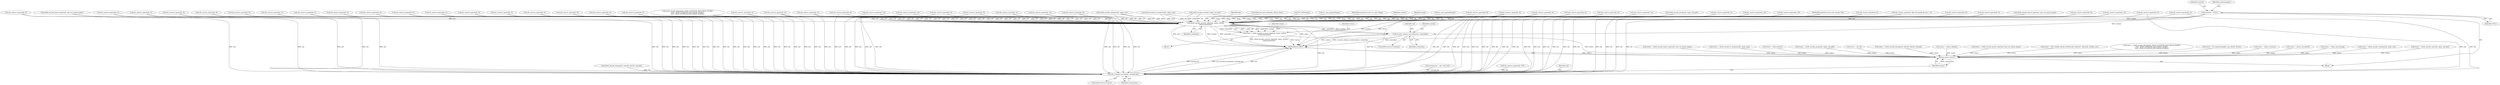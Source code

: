 digraph "0_linux_c70422f760c120480fee4de6c38804c72aa26bc1_12@pointer" {
"1000159" [label="(Call,*context = NULL)"];
"1001870" [label="(Call,nfsd4_encode_security_label(xdr, rqstp, context,\n\t\t\t\t\t\t\t\tcontextlen))"];
"1001868" [label="(Call,status = nfsd4_encode_security_label(xdr, rqstp, context,\n\t\t\t\t\t\t\t\tcontextlen))"];
"1001921" [label="(Return,return status;)"];
"1001904" [label="(Call,security_release_secctx(context, contextlen))"];
"1001918" [label="(Call,xdr_truncate_encode(xdr, starting_len))"];
"1001801" [label="(Call,status = nfsd4_encode_layout_types(xdr, exp->ex_layout_types))"];
"1000389" [label="(Call,nfsd4_encode_bitmap(xdr, bmval0, bmval1, bmval2))"];
"1001876" [label="(Identifier,status)"];
"1001331" [label="(Call,xdr_reserve_space(xdr, 8))"];
"1001803" [label="(Call,nfsd4_encode_layout_types(xdr, exp->ex_layout_types))"];
"1000160" [label="(Identifier,context)"];
"1001908" [label="(Identifier,acl)"];
"1000646" [label="(Call,xdr_reserve_space(xdr, 4))"];
"1001204" [label="(Call,status = nfsd4_encode_fs_locations(xdr, rqstp, exp))"];
"1001487" [label="(Call,xdr_reserve_space(xdr, 8))"];
"1001287" [label="(Call,xdr_reserve_space(xdr, 4))"];
"1001220" [label="(Call,xdr_reserve_space(xdr, 4))"];
"1001435" [label="(Call,nfsd4_encode_group(xdr, rqstp, stat.gid))"];
"1001906" [label="(Identifier,contextlen)"];
"1001871" [label="(Identifier,xdr)"];
"1001924" [label="(Call,status = nfserrno(err))"];
"1001433" [label="(Call,status = nfsd4_encode_group(xdr, rqstp, stat.gid))"];
"1001855" [label="(Call,nfsd4_encode_bitmap(xdr, NFSD_SUPPATTR_EXCLCREAT_WORD0,\n\t\t\t\t\t\t  NFSD_SUPPATTR_EXCLCREAT_WORD1,\n\t\t\t\t\t\t  NFSD_SUPPATTR_EXCLCREAT_WORD2))"];
"1001833" [label="(Call,xdr_reserve_space(xdr, 4))"];
"1001867" [label="(Block,)"];
"1000567" [label="(Call,xdr_reserve_space(xdr, 4))"];
"1000306" [label="(Call,nfsd4_get_nfs4_acl(rqstp, dentry, &acl))"];
"1001081" [label="(Call,xdr_reserve_space(xdr, fhp->fh_handle.fh_size + 4))"];
"1001898" [label="(Call,status = nfs_ok)"];
"1001137" [label="(Call,xdr_reserve_space(xdr, 8))"];
"1000387" [label="(Call,status = nfsd4_encode_bitmap(xdr, bmval0, bmval1, bmval2))"];
"1001353" [label="(Call,xdr_reserve_space(xdr, 4))"];
"1000973" [label="(Call,xdr_reserve_space(xdr, 4))"];
"1001267" [label="(Call,xdr_reserve_space(xdr, 4))"];
"1000276" [label="(Call,status = nfserr_jukebox)"];
"1000186" [label="(Call,SVC_NET(rqstp))"];
"1000110" [label="(Block,)"];
"1001116" [label="(Call,xdr_reserve_space(xdr, 8))"];
"1001646" [label="(Call,xdr_reserve_space(xdr, 12))"];
"1001816" [label="(Call,status = nfsd4_encode_layout_types(xdr, exp->ex_layout_types))"];
"1001869" [label="(Identifier,status)"];
"1000205" [label="(Call,status = fattr_handle_absent_fs(&bmval0, &bmval1, &bmval2, &rdattr_err))"];
"1001344" [label="(Call,svc_max_payload(rqstp))"];
"1000108" [label="(MethodParameterIn,struct svc_rqst *rqstp)"];
"1000686" [label="(Call,xdr_reserve_space(xdr, 4))"];
"1001713" [label="(Call,xdr_reserve_space(xdr, 12))"];
"1001240" [label="(Call,xdr_reserve_space(xdr, 8))"];
"1001041" [label="(Call,xdr_reserve_space(xdr, 4))"];
"1001853" [label="(Call,status = nfsd4_encode_bitmap(xdr, NFSD_SUPPATTR_EXCLCREAT_WORD0,\n\t\t\t\t\t\t  NFSD_SUPPATTR_EXCLCREAT_WORD1,\n\t\t\t\t\t\t  NFSD_SUPPATTR_EXCLCREAT_WORD2))"];
"1001755" [label="(Call,xdr_reserve_space(xdr, 8))"];
"1000165" [label="(Identifier,contextsupport)"];
"1001451" [label="(Call,xdr_reserve_space(xdr, 8))"];
"1001916" [label="(ControlStructure,if (status))"];
"1000286" [label="(Call,status = fh_compose(tempfh, exp, dentry, NULL))"];
"1001930" [label="(Call,status = nfserr_resource)"];
"1000159" [label="(Call,*context = NULL)"];
"1000870" [label="(Call,xdr_reserve_space(xdr, 4))"];
"1001061" [label="(Call,xdr_reserve_space(xdr, 4))"];
"1000550" [label="(Call,status = nfserr_serverfault)"];
"1001920" [label="(Identifier,starting_len)"];
"1000326" [label="(Call,status = nfserr_attrnotsupp)"];
"1001551" [label="(Call,xdr_reserve_space(xdr, 8))"];
"1001918" [label="(Call,xdr_truncate_encode(xdr, starting_len))"];
"1001873" [label="(Identifier,context)"];
"1000802" [label="(Call,xdr_reserve_space(xdr, 4))"];
"1001921" [label="(Return,return status;)"];
"1001397" [label="(Call,xdr_reserve_space(xdr, 4))"];
"1000956" [label="(Call,status = nfsd4_encode_aclname(xdr, rqstp, ace))"];
"1001183" [label="(Call,xdr_reserve_space(xdr, 8))"];
"1000822" [label="(Call,xdr_reserve_space(xdr, 4))"];
"1001001" [label="(Call,xdr_reserve_space(xdr, 4))"];
"1001611" [label="(Call,xdr_reserve_space(xdr, 12))"];
"1001874" [label="(Identifier,contextlen)"];
"1001583" [label="(Call,xdr_reserve_space(xdr, 8))"];
"1001902" [label="(ControlStructure,if (context))"];
"1000137" [label="(Call,starting_len = xdr->buf->len)"];
"1001021" [label="(Call,xdr_reserve_space(xdr, 4))"];
"1000406" [label="(Call,xdr_reserve_space(xdr, 4))"];
"1001377" [label="(Call,xdr_reserve_space(xdr, 4))"];
"1000886" [label="(Call,xdr_reserve_space(xdr, 4))"];
"1001872" [label="(Identifier,rqstp)"];
"1000161" [label="(Identifier,NULL)"];
"1000455" [label="(Call,xdr_reserve_space(xdr, 12))"];
"1001206" [label="(Call,nfsd4_encode_fs_locations(xdr, rqstp, exp))"];
"1000532" [label="(Call,xdr_reserve_space(xdr, 4))"];
"1001322" [label="(Call,svc_max_payload(rqstp))"];
"1001905" [label="(Identifier,context)"];
"1000921" [label="(Call,xdr_reserve_space(xdr, 4*3))"];
"1000706" [label="(Call,xdr_reserve_space(xdr, 16))"];
"1000488" [label="(Call,xdr_reserve_space(xdr, 16))"];
"1000103" [label="(MethodParameterIn,struct xdr_stream *xdr)"];
"1000602" [label="(Call,xdr_reserve_space(xdr, 8))"];
"1001419" [label="(Call,nfsd4_encode_user(xdr, rqstp, stat.uid))"];
"1001922" [label="(Identifier,status)"];
"1001904" [label="(Call,security_release_secctx(context, contextlen))"];
"1001919" [label="(Identifier,xdr)"];
"1001160" [label="(Call,xdr_reserve_space(xdr, 8))"];
"1000844" [label="(Call,xdr_reserve_space(xdr, 4))"];
"1001868" [label="(Call,status = nfsd4_encode_security_label(xdr, rqstp, context,\n\t\t\t\t\t\t\t\tcontextlen))"];
"1001417" [label="(Call,status = nfsd4_encode_user(xdr, rqstp, stat.uid))"];
"1001818" [label="(Call,nfsd4_encode_layout_types(xdr, exp->ex_layout_types))"];
"1001934" [label="(MethodReturn,RET)"];
"1000625" [label="(Call,xdr_reserve_space(xdr, 8))"];
"1000958" [label="(Call,nfsd4_encode_aclname(xdr, rqstp, ace))"];
"1001678" [label="(Call,xdr_reserve_space(xdr, 12))"];
"1001309" [label="(Call,xdr_reserve_space(xdr, 8))"];
"1000666" [label="(Call,xdr_reserve_space(xdr, 4))"];
"1001870" [label="(Call,nfsd4_encode_security_label(xdr, rqstp, context,\n\t\t\t\t\t\t\t\tcontextlen))"];
"1001519" [label="(Call,xdr_reserve_space(xdr, 8))"];
"1000159" -> "1000110"  [label="AST: "];
"1000159" -> "1000161"  [label="CFG: "];
"1000160" -> "1000159"  [label="AST: "];
"1000161" -> "1000159"  [label="AST: "];
"1000165" -> "1000159"  [label="CFG: "];
"1000159" -> "1001934"  [label="DDG: context"];
"1000159" -> "1001934"  [label="DDG: NULL"];
"1000159" -> "1001870"  [label="DDG: context"];
"1000159" -> "1001904"  [label="DDG: context"];
"1001870" -> "1001868"  [label="AST: "];
"1001870" -> "1001874"  [label="CFG: "];
"1001871" -> "1001870"  [label="AST: "];
"1001872" -> "1001870"  [label="AST: "];
"1001873" -> "1001870"  [label="AST: "];
"1001874" -> "1001870"  [label="AST: "];
"1001868" -> "1001870"  [label="CFG: "];
"1001870" -> "1001934"  [label="DDG: rqstp"];
"1001870" -> "1001934"  [label="DDG: xdr"];
"1001870" -> "1001934"  [label="DDG: context"];
"1001870" -> "1001934"  [label="DDG: contextlen"];
"1001870" -> "1001868"  [label="DDG: xdr"];
"1001870" -> "1001868"  [label="DDG: rqstp"];
"1001870" -> "1001868"  [label="DDG: context"];
"1001870" -> "1001868"  [label="DDG: contextlen"];
"1001487" -> "1001870"  [label="DDG: xdr"];
"1001331" -> "1001870"  [label="DDG: xdr"];
"1001287" -> "1001870"  [label="DDG: xdr"];
"1001240" -> "1001870"  [label="DDG: xdr"];
"1001713" -> "1001870"  [label="DDG: xdr"];
"1000455" -> "1001870"  [label="DDG: xdr"];
"1001061" -> "1001870"  [label="DDG: xdr"];
"1001220" -> "1001870"  [label="DDG: xdr"];
"1001451" -> "1001870"  [label="DDG: xdr"];
"1001435" -> "1001870"  [label="DDG: xdr"];
"1001435" -> "1001870"  [label="DDG: rqstp"];
"1001803" -> "1001870"  [label="DDG: xdr"];
"1000532" -> "1001870"  [label="DDG: xdr"];
"1001678" -> "1001870"  [label="DDG: xdr"];
"1001818" -> "1001870"  [label="DDG: xdr"];
"1001267" -> "1001870"  [label="DDG: xdr"];
"1001755" -> "1001870"  [label="DDG: xdr"];
"1000625" -> "1001870"  [label="DDG: xdr"];
"1001855" -> "1001870"  [label="DDG: xdr"];
"1000488" -> "1001870"  [label="DDG: xdr"];
"1001519" -> "1001870"  [label="DDG: xdr"];
"1000567" -> "1001870"  [label="DDG: xdr"];
"1000802" -> "1001870"  [label="DDG: xdr"];
"1000646" -> "1001870"  [label="DDG: xdr"];
"1000870" -> "1001870"  [label="DDG: xdr"];
"1000406" -> "1001870"  [label="DDG: xdr"];
"1001041" -> "1001870"  [label="DDG: xdr"];
"1000973" -> "1001870"  [label="DDG: xdr"];
"1001611" -> "1001870"  [label="DDG: xdr"];
"1000822" -> "1001870"  [label="DDG: xdr"];
"1000886" -> "1001870"  [label="DDG: xdr"];
"1001137" -> "1001870"  [label="DDG: xdr"];
"1001833" -> "1001870"  [label="DDG: xdr"];
"1000686" -> "1001870"  [label="DDG: xdr"];
"1001353" -> "1001870"  [label="DDG: xdr"];
"1001183" -> "1001870"  [label="DDG: xdr"];
"1001160" -> "1001870"  [label="DDG: xdr"];
"1001583" -> "1001870"  [label="DDG: xdr"];
"1001646" -> "1001870"  [label="DDG: xdr"];
"1001397" -> "1001870"  [label="DDG: xdr"];
"1001309" -> "1001870"  [label="DDG: xdr"];
"1001001" -> "1001870"  [label="DDG: xdr"];
"1000602" -> "1001870"  [label="DDG: xdr"];
"1000706" -> "1001870"  [label="DDG: xdr"];
"1001206" -> "1001870"  [label="DDG: xdr"];
"1001206" -> "1001870"  [label="DDG: rqstp"];
"1000958" -> "1001870"  [label="DDG: xdr"];
"1000958" -> "1001870"  [label="DDG: rqstp"];
"1001021" -> "1001870"  [label="DDG: xdr"];
"1000844" -> "1001870"  [label="DDG: xdr"];
"1001419" -> "1001870"  [label="DDG: xdr"];
"1001419" -> "1001870"  [label="DDG: rqstp"];
"1001377" -> "1001870"  [label="DDG: xdr"];
"1001116" -> "1001870"  [label="DDG: xdr"];
"1001081" -> "1001870"  [label="DDG: xdr"];
"1001551" -> "1001870"  [label="DDG: xdr"];
"1000666" -> "1001870"  [label="DDG: xdr"];
"1000103" -> "1001870"  [label="DDG: xdr"];
"1000186" -> "1001870"  [label="DDG: rqstp"];
"1000306" -> "1001870"  [label="DDG: rqstp"];
"1001344" -> "1001870"  [label="DDG: rqstp"];
"1001322" -> "1001870"  [label="DDG: rqstp"];
"1000108" -> "1001870"  [label="DDG: rqstp"];
"1001870" -> "1001904"  [label="DDG: context"];
"1001870" -> "1001904"  [label="DDG: contextlen"];
"1001870" -> "1001918"  [label="DDG: xdr"];
"1001868" -> "1001867"  [label="AST: "];
"1001869" -> "1001868"  [label="AST: "];
"1001876" -> "1001868"  [label="CFG: "];
"1001868" -> "1001934"  [label="DDG: nfsd4_encode_security_label(xdr, rqstp, context,\n\t\t\t\t\t\t\t\tcontextlen)"];
"1001868" -> "1001934"  [label="DDG: status"];
"1001868" -> "1001921"  [label="DDG: status"];
"1001921" -> "1000110"  [label="AST: "];
"1001921" -> "1001922"  [label="CFG: "];
"1001922" -> "1001921"  [label="AST: "];
"1001934" -> "1001921"  [label="CFG: "];
"1001921" -> "1001934"  [label="DDG: <RET>"];
"1001922" -> "1001921"  [label="DDG: status"];
"1001204" -> "1001921"  [label="DDG: status"];
"1000286" -> "1001921"  [label="DDG: status"];
"1001417" -> "1001921"  [label="DDG: status"];
"1000205" -> "1001921"  [label="DDG: status"];
"1000956" -> "1001921"  [label="DDG: status"];
"1000387" -> "1001921"  [label="DDG: status"];
"1001898" -> "1001921"  [label="DDG: status"];
"1001853" -> "1001921"  [label="DDG: status"];
"1000276" -> "1001921"  [label="DDG: status"];
"1001930" -> "1001921"  [label="DDG: status"];
"1001924" -> "1001921"  [label="DDG: status"];
"1001433" -> "1001921"  [label="DDG: status"];
"1001816" -> "1001921"  [label="DDG: status"];
"1001801" -> "1001921"  [label="DDG: status"];
"1000550" -> "1001921"  [label="DDG: status"];
"1000326" -> "1001921"  [label="DDG: status"];
"1001904" -> "1001902"  [label="AST: "];
"1001904" -> "1001906"  [label="CFG: "];
"1001905" -> "1001904"  [label="AST: "];
"1001906" -> "1001904"  [label="AST: "];
"1001908" -> "1001904"  [label="CFG: "];
"1001904" -> "1001934"  [label="DDG: context"];
"1001904" -> "1001934"  [label="DDG: security_release_secctx(context, contextlen)"];
"1001904" -> "1001934"  [label="DDG: contextlen"];
"1001918" -> "1001916"  [label="AST: "];
"1001918" -> "1001920"  [label="CFG: "];
"1001919" -> "1001918"  [label="AST: "];
"1001920" -> "1001918"  [label="AST: "];
"1001922" -> "1001918"  [label="CFG: "];
"1001918" -> "1001934"  [label="DDG: xdr_truncate_encode(xdr, starting_len)"];
"1001918" -> "1001934"  [label="DDG: xdr"];
"1001918" -> "1001934"  [label="DDG: starting_len"];
"1001487" -> "1001918"  [label="DDG: xdr"];
"1001331" -> "1001918"  [label="DDG: xdr"];
"1001240" -> "1001918"  [label="DDG: xdr"];
"1001713" -> "1001918"  [label="DDG: xdr"];
"1000921" -> "1001918"  [label="DDG: xdr"];
"1000455" -> "1001918"  [label="DDG: xdr"];
"1001061" -> "1001918"  [label="DDG: xdr"];
"1001220" -> "1001918"  [label="DDG: xdr"];
"1001451" -> "1001918"  [label="DDG: xdr"];
"1001435" -> "1001918"  [label="DDG: xdr"];
"1001803" -> "1001918"  [label="DDG: xdr"];
"1000532" -> "1001918"  [label="DDG: xdr"];
"1001678" -> "1001918"  [label="DDG: xdr"];
"1001818" -> "1001918"  [label="DDG: xdr"];
"1001267" -> "1001918"  [label="DDG: xdr"];
"1001755" -> "1001918"  [label="DDG: xdr"];
"1000625" -> "1001918"  [label="DDG: xdr"];
"1001855" -> "1001918"  [label="DDG: xdr"];
"1000488" -> "1001918"  [label="DDG: xdr"];
"1001519" -> "1001918"  [label="DDG: xdr"];
"1000567" -> "1001918"  [label="DDG: xdr"];
"1000802" -> "1001918"  [label="DDG: xdr"];
"1000646" -> "1001918"  [label="DDG: xdr"];
"1000870" -> "1001918"  [label="DDG: xdr"];
"1000406" -> "1001918"  [label="DDG: xdr"];
"1001041" -> "1001918"  [label="DDG: xdr"];
"1000973" -> "1001918"  [label="DDG: xdr"];
"1001611" -> "1001918"  [label="DDG: xdr"];
"1000822" -> "1001918"  [label="DDG: xdr"];
"1000886" -> "1001918"  [label="DDG: xdr"];
"1001137" -> "1001918"  [label="DDG: xdr"];
"1001833" -> "1001918"  [label="DDG: xdr"];
"1001287" -> "1001918"  [label="DDG: xdr"];
"1000686" -> "1001918"  [label="DDG: xdr"];
"1001353" -> "1001918"  [label="DDG: xdr"];
"1001183" -> "1001918"  [label="DDG: xdr"];
"1001160" -> "1001918"  [label="DDG: xdr"];
"1001583" -> "1001918"  [label="DDG: xdr"];
"1001646" -> "1001918"  [label="DDG: xdr"];
"1001397" -> "1001918"  [label="DDG: xdr"];
"1001309" -> "1001918"  [label="DDG: xdr"];
"1000389" -> "1001918"  [label="DDG: xdr"];
"1001001" -> "1001918"  [label="DDG: xdr"];
"1000602" -> "1001918"  [label="DDG: xdr"];
"1000706" -> "1001918"  [label="DDG: xdr"];
"1001206" -> "1001918"  [label="DDG: xdr"];
"1000958" -> "1001918"  [label="DDG: xdr"];
"1001021" -> "1001918"  [label="DDG: xdr"];
"1000844" -> "1001918"  [label="DDG: xdr"];
"1001419" -> "1001918"  [label="DDG: xdr"];
"1001377" -> "1001918"  [label="DDG: xdr"];
"1001116" -> "1001918"  [label="DDG: xdr"];
"1001081" -> "1001918"  [label="DDG: xdr"];
"1001551" -> "1001918"  [label="DDG: xdr"];
"1000666" -> "1001918"  [label="DDG: xdr"];
"1000103" -> "1001918"  [label="DDG: xdr"];
"1000137" -> "1001918"  [label="DDG: starting_len"];
}
